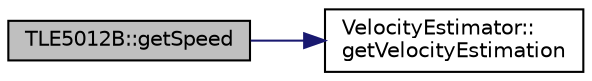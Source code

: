 digraph "TLE5012B::getSpeed"
{
 // LATEX_PDF_SIZE
  edge [fontname="Helvetica",fontsize="10",labelfontname="Helvetica",labelfontsize="10"];
  node [fontname="Helvetica",fontsize="10",shape=record];
  rankdir="LR";
  Node1 [label="TLE5012B::getSpeed",height=0.2,width=0.4,color="black", fillcolor="grey75", style="filled", fontcolor="black",tooltip=" "];
  Node1 -> Node2 [color="midnightblue",fontsize="10",style="solid",fontname="Helvetica"];
  Node2 [label="VelocityEstimator::\lgetVelocityEstimation",height=0.2,width=0.4,color="black", fillcolor="white", style="filled",URL="$classVelocityEstimator.html#a9fff0524aae6012df6af326304bf7018",tooltip=" "];
}
